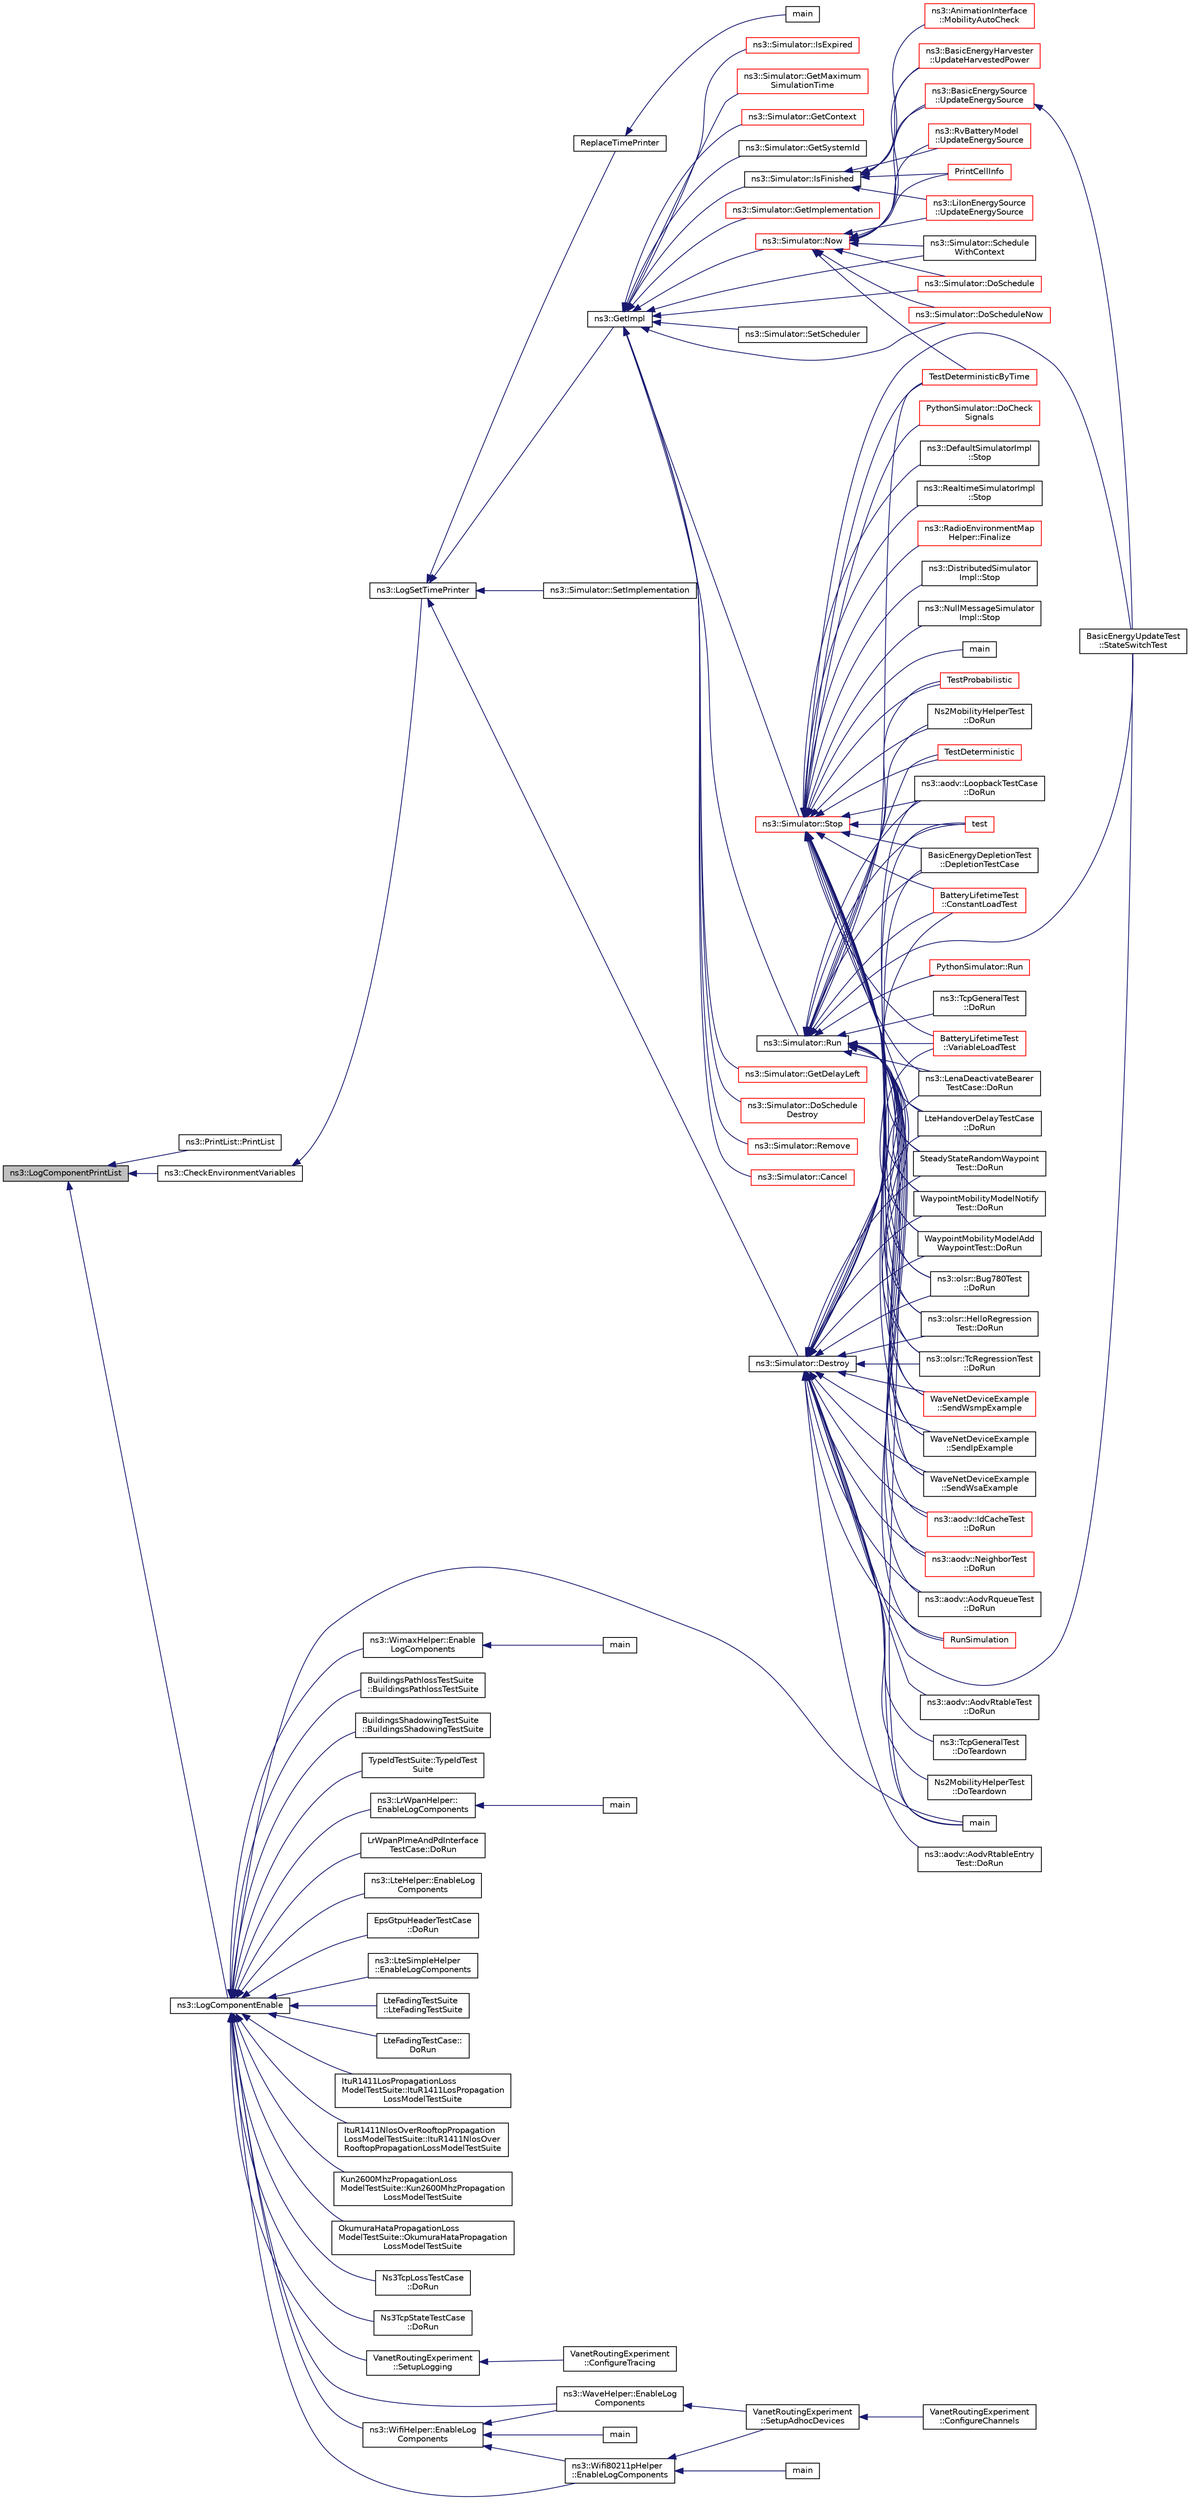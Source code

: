 digraph "ns3::LogComponentPrintList"
{
  edge [fontname="Helvetica",fontsize="10",labelfontname="Helvetica",labelfontsize="10"];
  node [fontname="Helvetica",fontsize="10",shape=record];
  rankdir="LR";
  Node1 [label="ns3::LogComponentPrintList",height=0.2,width=0.4,color="black", fillcolor="grey75", style="filled", fontcolor="black"];
  Node1 -> Node2 [dir="back",color="midnightblue",fontsize="10",style="solid"];
  Node2 [label="ns3::PrintList::PrintList",height=0.2,width=0.4,color="black", fillcolor="white", style="filled",URL="$d4/d63/classns3_1_1PrintList.html#a0504a671851935c3be9abd363ade19a6"];
  Node1 -> Node3 [dir="back",color="midnightblue",fontsize="10",style="solid"];
  Node3 [label="ns3::LogComponentEnable",height=0.2,width=0.4,color="black", fillcolor="white", style="filled",URL="$d7/d2e/namespacens3.html#adc4ef4f00bb2f5f4edae67fc3bc27f20"];
  Node3 -> Node4 [dir="back",color="midnightblue",fontsize="10",style="solid"];
  Node4 [label="main",height=0.2,width=0.4,color="black", fillcolor="white", style="filled",URL="$d0/d88/csma-bridge-one-hop_8cc.html#a0ddf1224851353fc92bfbff6f499fa97"];
  Node3 -> Node5 [dir="back",color="midnightblue",fontsize="10",style="solid"];
  Node5 [label="BuildingsPathlossTestSuite\l::BuildingsPathlossTestSuite",height=0.2,width=0.4,color="black", fillcolor="white", style="filled",URL="$dc/d2e/classBuildingsPathlossTestSuite.html#a0fa7d83d42949e53a1c5833467f994cd"];
  Node3 -> Node6 [dir="back",color="midnightblue",fontsize="10",style="solid"];
  Node6 [label="BuildingsShadowingTestSuite\l::BuildingsShadowingTestSuite",height=0.2,width=0.4,color="black", fillcolor="white", style="filled",URL="$d9/d62/classBuildingsShadowingTestSuite.html#a8aff46917cac31ca76e0e60df47d41ad"];
  Node3 -> Node7 [dir="back",color="midnightblue",fontsize="10",style="solid"];
  Node7 [label="TypeIdTestSuite::TypeIdTest\lSuite",height=0.2,width=0.4,color="black", fillcolor="white", style="filled",URL="$d7/d62/classTypeIdTestSuite.html#a2e12e48a08f109614074505a7cc6ad29"];
  Node3 -> Node8 [dir="back",color="midnightblue",fontsize="10",style="solid"];
  Node8 [label="ns3::LrWpanHelper::\lEnableLogComponents",height=0.2,width=0.4,color="black", fillcolor="white", style="filled",URL="$d7/de8/classns3_1_1LrWpanHelper.html#a897bfee8ce0c3e4340545423cb3a69af"];
  Node8 -> Node9 [dir="back",color="midnightblue",fontsize="10",style="solid"];
  Node9 [label="main",height=0.2,width=0.4,color="black", fillcolor="white", style="filled",URL="$da/db1/lr-wpan-data_8cc.html#a0ddf1224851353fc92bfbff6f499fa97"];
  Node3 -> Node10 [dir="back",color="midnightblue",fontsize="10",style="solid"];
  Node10 [label="LrWpanPlmeAndPdInterface\lTestCase::DoRun",height=0.2,width=0.4,color="black", fillcolor="white", style="filled",URL="$d6/d9f/classLrWpanPlmeAndPdInterfaceTestCase.html#a2d79b8be9839f74b689ac04a8c5e18ce",tooltip="Implementation to actually run this TestCase. "];
  Node3 -> Node11 [dir="back",color="midnightblue",fontsize="10",style="solid"];
  Node11 [label="ns3::LteHelper::EnableLog\lComponents",height=0.2,width=0.4,color="black", fillcolor="white", style="filled",URL="$d6/d63/classns3_1_1LteHelper.html#a1f84fe303e7c737d911c52f529e53abe"];
  Node3 -> Node12 [dir="back",color="midnightblue",fontsize="10",style="solid"];
  Node12 [label="EpsGtpuHeaderTestCase\l::DoRun",height=0.2,width=0.4,color="black", fillcolor="white", style="filled",URL="$de/d94/classEpsGtpuHeaderTestCase.html#a49e06b747dc8a930183a544e2050034e",tooltip="Implementation to actually run this TestCase. "];
  Node3 -> Node13 [dir="back",color="midnightblue",fontsize="10",style="solid"];
  Node13 [label="ns3::LteSimpleHelper\l::EnableLogComponents",height=0.2,width=0.4,color="black", fillcolor="white", style="filled",URL="$de/d73/classns3_1_1LteSimpleHelper.html#a902a5c5e369d2982125de901f6e331e5"];
  Node3 -> Node14 [dir="back",color="midnightblue",fontsize="10",style="solid"];
  Node14 [label="LteFadingTestSuite\l::LteFadingTestSuite",height=0.2,width=0.4,color="black", fillcolor="white", style="filled",URL="$da/d7a/classLteFadingTestSuite.html#aa8f5d146edf68b18fe52196168dcbf90"];
  Node3 -> Node15 [dir="back",color="midnightblue",fontsize="10",style="solid"];
  Node15 [label="LteFadingTestCase::\lDoRun",height=0.2,width=0.4,color="black", fillcolor="white", style="filled",URL="$d3/de9/classLteFadingTestCase.html#af4d79285b8c87cc46d637330961f2655",tooltip="Implementation to actually run this TestCase. "];
  Node3 -> Node16 [dir="back",color="midnightblue",fontsize="10",style="solid"];
  Node16 [label="ItuR1411LosPropagationLoss\lModelTestSuite::ItuR1411LosPropagation\lLossModelTestSuite",height=0.2,width=0.4,color="black", fillcolor="white", style="filled",URL="$df/d98/classItuR1411LosPropagationLossModelTestSuite.html#ae7a78ad0a301bb2d6dcd6e7e3ffb666f"];
  Node3 -> Node17 [dir="back",color="midnightblue",fontsize="10",style="solid"];
  Node17 [label="ItuR1411NlosOverRooftopPropagation\lLossModelTestSuite::ItuR1411NlosOver\lRooftopPropagationLossModelTestSuite",height=0.2,width=0.4,color="black", fillcolor="white", style="filled",URL="$d4/dd2/classItuR1411NlosOverRooftopPropagationLossModelTestSuite.html#a92a11c7c378ae361bd2752b2ebbf5c72"];
  Node3 -> Node18 [dir="back",color="midnightblue",fontsize="10",style="solid"];
  Node18 [label="Kun2600MhzPropagationLoss\lModelTestSuite::Kun2600MhzPropagation\lLossModelTestSuite",height=0.2,width=0.4,color="black", fillcolor="white", style="filled",URL="$d2/dbb/classKun2600MhzPropagationLossModelTestSuite.html#a5519fcd48439246ca771ec610be3c62d"];
  Node3 -> Node19 [dir="back",color="midnightblue",fontsize="10",style="solid"];
  Node19 [label="OkumuraHataPropagationLoss\lModelTestSuite::OkumuraHataPropagation\lLossModelTestSuite",height=0.2,width=0.4,color="black", fillcolor="white", style="filled",URL="$d6/d28/classOkumuraHataPropagationLossModelTestSuite.html#a6bbf6c5bbb6914152df616e81fac7350"];
  Node3 -> Node20 [dir="back",color="midnightblue",fontsize="10",style="solid"];
  Node20 [label="Ns3TcpLossTestCase\l::DoRun",height=0.2,width=0.4,color="black", fillcolor="white", style="filled",URL="$d7/d40/classNs3TcpLossTestCase.html#aa6494c8b5df42627efd9625374b2eeeb",tooltip="Implementation to actually run this TestCase. "];
  Node3 -> Node21 [dir="back",color="midnightblue",fontsize="10",style="solid"];
  Node21 [label="Ns3TcpStateTestCase\l::DoRun",height=0.2,width=0.4,color="black", fillcolor="white", style="filled",URL="$d4/d4d/classNs3TcpStateTestCase.html#a62dd7855d89e540bf08e8ac2e9febf9f",tooltip="Implementation to actually run this TestCase. "];
  Node3 -> Node22 [dir="back",color="midnightblue",fontsize="10",style="solid"];
  Node22 [label="VanetRoutingExperiment\l::SetupLogging",height=0.2,width=0.4,color="black", fillcolor="white", style="filled",URL="$d7/d1b/classVanetRoutingExperiment.html#a8ee7d33cac699179f14d4d4335eec563",tooltip="Set up logging. "];
  Node22 -> Node23 [dir="back",color="midnightblue",fontsize="10",style="solid"];
  Node23 [label="VanetRoutingExperiment\l::ConfigureTracing",height=0.2,width=0.4,color="black", fillcolor="white", style="filled",URL="$d7/d1b/classVanetRoutingExperiment.html#a8e298dd2353eae14bbf00009e728885e",tooltip="Configure tracing. "];
  Node3 -> Node24 [dir="back",color="midnightblue",fontsize="10",style="solid"];
  Node24 [label="ns3::WaveHelper::EnableLog\lComponents",height=0.2,width=0.4,color="black", fillcolor="white", style="filled",URL="$db/def/classns3_1_1WaveHelper.html#a9b7510b4aeb982d4a01f2ae829e1ee09"];
  Node24 -> Node25 [dir="back",color="midnightblue",fontsize="10",style="solid"];
  Node25 [label="VanetRoutingExperiment\l::SetupAdhocDevices",height=0.2,width=0.4,color="black", fillcolor="white", style="filled",URL="$d7/d1b/classVanetRoutingExperiment.html#a8de4279cfaf91886970596e9ba8a4a75",tooltip="Set up the adhoc devices. "];
  Node25 -> Node26 [dir="back",color="midnightblue",fontsize="10",style="solid"];
  Node26 [label="VanetRoutingExperiment\l::ConfigureChannels",height=0.2,width=0.4,color="black", fillcolor="white", style="filled",URL="$d7/d1b/classVanetRoutingExperiment.html#adcb4d2d4146919dc6f2cbdc183068e6a",tooltip="Configure channels. "];
  Node3 -> Node27 [dir="back",color="midnightblue",fontsize="10",style="solid"];
  Node27 [label="ns3::Wifi80211pHelper\l::EnableLogComponents",height=0.2,width=0.4,color="black", fillcolor="white", style="filled",URL="$d4/d44/classns3_1_1Wifi80211pHelper.html#a159fbdfa2402e78aebb00e7042ecfa08"];
  Node27 -> Node25 [dir="back",color="midnightblue",fontsize="10",style="solid"];
  Node27 -> Node28 [dir="back",color="midnightblue",fontsize="10",style="solid"];
  Node28 [label="main",height=0.2,width=0.4,color="black", fillcolor="white", style="filled",URL="$d7/de9/wave-simple-80211p_8cc.html#a0ddf1224851353fc92bfbff6f499fa97"];
  Node3 -> Node29 [dir="back",color="midnightblue",fontsize="10",style="solid"];
  Node29 [label="ns3::WifiHelper::EnableLog\lComponents",height=0.2,width=0.4,color="black", fillcolor="white", style="filled",URL="$dc/d1d/classns3_1_1WifiHelper.html#a9dcf143d52642e94606a9e0f228da2d2"];
  Node29 -> Node30 [dir="back",color="midnightblue",fontsize="10",style="solid"];
  Node30 [label="main",height=0.2,width=0.4,color="black", fillcolor="white", style="filled",URL="$d7/de2/olsr-hna_8cc.html#a0ddf1224851353fc92bfbff6f499fa97"];
  Node29 -> Node24 [dir="back",color="midnightblue",fontsize="10",style="solid"];
  Node29 -> Node27 [dir="back",color="midnightblue",fontsize="10",style="solid"];
  Node3 -> Node31 [dir="back",color="midnightblue",fontsize="10",style="solid"];
  Node31 [label="ns3::WimaxHelper::Enable\lLogComponents",height=0.2,width=0.4,color="black", fillcolor="white", style="filled",URL="$de/d08/classns3_1_1WimaxHelper.html#a31da3d96f3aa8d48749625ee8e148af7"];
  Node31 -> Node32 [dir="back",color="midnightblue",fontsize="10",style="solid"];
  Node32 [label="main",height=0.2,width=0.4,color="black", fillcolor="white", style="filled",URL="$d2/d7f/wimax-ipv4_8cc.html#a0ddf1224851353fc92bfbff6f499fa97"];
  Node1 -> Node33 [dir="back",color="midnightblue",fontsize="10",style="solid"];
  Node33 [label="ns3::CheckEnvironmentVariables",height=0.2,width=0.4,color="black", fillcolor="white", style="filled",URL="$d8/dff/group__logging.html#gacdc0bdeb2d8a90089d4fb09c4b8569ff"];
  Node33 -> Node34 [dir="back",color="midnightblue",fontsize="10",style="solid"];
  Node34 [label="ns3::LogSetTimePrinter",height=0.2,width=0.4,color="black", fillcolor="white", style="filled",URL="$d7/d2e/namespacens3.html#acf6a1749b3febc5a6a5b2b8620138d80"];
  Node34 -> Node35 [dir="back",color="midnightblue",fontsize="10",style="solid"];
  Node35 [label="ReplaceTimePrinter",height=0.2,width=0.4,color="black", fillcolor="white", style="filled",URL="$dd/d8e/sample-log-time-format_8cc.html#a27a66c094f2b03c9ec552bec80ba840b"];
  Node35 -> Node36 [dir="back",color="midnightblue",fontsize="10",style="solid"];
  Node36 [label="main",height=0.2,width=0.4,color="black", fillcolor="white", style="filled",URL="$dd/d8e/sample-log-time-format_8cc.html#a0ddf1224851353fc92bfbff6f499fa97"];
  Node34 -> Node37 [dir="back",color="midnightblue",fontsize="10",style="solid"];
  Node37 [label="ns3::GetImpl",height=0.2,width=0.4,color="black", fillcolor="white", style="filled",URL="$d4/d8b/group__simulator.html#ga42eb4eddad41528d4d99794a3dae3fd0",tooltip="Get the SimulatorImpl singleton. "];
  Node37 -> Node38 [dir="back",color="midnightblue",fontsize="10",style="solid"];
  Node38 [label="ns3::Simulator::SetScheduler",height=0.2,width=0.4,color="black", fillcolor="white", style="filled",URL="$d7/deb/classns3_1_1Simulator.html#a926ae3f3fc64b7ca23460a0bae02acd4",tooltip="Set the scheduler type with an ObjectFactory. "];
  Node37 -> Node39 [dir="back",color="midnightblue",fontsize="10",style="solid"];
  Node39 [label="ns3::Simulator::IsFinished",height=0.2,width=0.4,color="black", fillcolor="white", style="filled",URL="$d7/deb/classns3_1_1Simulator.html#aa8c662d04480705d09b3d65b4dea9d2f"];
  Node39 -> Node40 [dir="back",color="midnightblue",fontsize="10",style="solid"];
  Node40 [label="PrintCellInfo",height=0.2,width=0.4,color="red", fillcolor="white", style="filled",URL="$df/d15/examples_2li-ion-energy-source_8cc.html#a5a233214e03143292862c2a936b073eb"];
  Node39 -> Node41 [dir="back",color="midnightblue",fontsize="10",style="solid"];
  Node41 [label="ns3::LiIonEnergySource\l::UpdateEnergySource",height=0.2,width=0.4,color="red", fillcolor="white", style="filled",URL="$dd/d9d/classns3_1_1LiIonEnergySource.html#a189ac70234f5af2d1b1457ea43bd1b9f"];
  Node39 -> Node42 [dir="back",color="midnightblue",fontsize="10",style="solid"];
  Node42 [label="ns3::BasicEnergyHarvester\l::UpdateHarvestedPower",height=0.2,width=0.4,color="red", fillcolor="white", style="filled",URL="$d5/df9/classns3_1_1BasicEnergyHarvester.html#aa1a0d934e9024f469a6b06b3b960f34e"];
  Node39 -> Node43 [dir="back",color="midnightblue",fontsize="10",style="solid"];
  Node43 [label="ns3::BasicEnergySource\l::UpdateEnergySource",height=0.2,width=0.4,color="red", fillcolor="white", style="filled",URL="$d1/db4/classns3_1_1BasicEnergySource.html#a184cad1de97de7162e18f976d987bdaf"];
  Node43 -> Node44 [dir="back",color="midnightblue",fontsize="10",style="solid"];
  Node44 [label="BasicEnergyUpdateTest\l::StateSwitchTest",height=0.2,width=0.4,color="black", fillcolor="white", style="filled",URL="$d5/de0/classBasicEnergyUpdateTest.html#aebdf7df054db21ed34826ccdf208f6a6"];
  Node39 -> Node45 [dir="back",color="midnightblue",fontsize="10",style="solid"];
  Node45 [label="ns3::RvBatteryModel\l::UpdateEnergySource",height=0.2,width=0.4,color="red", fillcolor="white", style="filled",URL="$db/db8/classns3_1_1RvBatteryModel.html#ac0885eeb1b510ffe52531e7e68039d3e"];
  Node39 -> Node46 [dir="back",color="midnightblue",fontsize="10",style="solid"];
  Node46 [label="ns3::AnimationInterface\l::MobilityAutoCheck",height=0.2,width=0.4,color="red", fillcolor="white", style="filled",URL="$d6/d1a/classns3_1_1AnimationInterface.html#a23e31bf019017e94d49dd139718e93f4",tooltip="Mobility auto check function. "];
  Node37 -> Node47 [dir="back",color="midnightblue",fontsize="10",style="solid"];
  Node47 [label="ns3::Simulator::Run",height=0.2,width=0.4,color="black", fillcolor="white", style="filled",URL="$d7/deb/classns3_1_1Simulator.html#a84be982e6d03b62c3dc3303c75a9b909"];
  Node47 -> Node48 [dir="back",color="midnightblue",fontsize="10",style="solid"];
  Node48 [label="ns3::aodv::IdCacheTest\l::DoRun",height=0.2,width=0.4,color="red", fillcolor="white", style="filled",URL="$d7/d70/classns3_1_1aodv_1_1IdCacheTest.html#af48af2859e1e63cf946df38906f4d7a2",tooltip="Implementation to actually run this TestCase. "];
  Node47 -> Node49 [dir="back",color="midnightblue",fontsize="10",style="solid"];
  Node49 [label="ns3::aodv::NeighborTest\l::DoRun",height=0.2,width=0.4,color="red", fillcolor="white", style="filled",URL="$d0/d15/structns3_1_1aodv_1_1NeighborTest.html#aeb957b7644d6c77f5d0d43d2c160897f",tooltip="Implementation to actually run this TestCase. "];
  Node47 -> Node50 [dir="back",color="midnightblue",fontsize="10",style="solid"];
  Node50 [label="ns3::aodv::AodvRqueueTest\l::DoRun",height=0.2,width=0.4,color="black", fillcolor="white", style="filled",URL="$d3/d00/structns3_1_1aodv_1_1AodvRqueueTest.html#a7ec6b59547d19f9c08f2dcff06eecae3",tooltip="Implementation to actually run this TestCase. "];
  Node47 -> Node51 [dir="back",color="midnightblue",fontsize="10",style="solid"];
  Node51 [label="ns3::aodv::LoopbackTestCase\l::DoRun",height=0.2,width=0.4,color="black", fillcolor="white", style="filled",URL="$d2/d8c/classns3_1_1aodv_1_1LoopbackTestCase.html#aa4ecd46f743a971813870cff58563eab",tooltip="Implementation to actually run this TestCase. "];
  Node47 -> Node4 [dir="back",color="midnightblue",fontsize="10",style="solid"];
  Node47 -> Node52 [dir="back",color="midnightblue",fontsize="10",style="solid"];
  Node52 [label="PythonSimulator::Run",height=0.2,width=0.4,color="red", fillcolor="white", style="filled",URL="$d7/d8a/classPythonSimulator.html#ab712f4079b2b054f2ddc2ba57d840c18"];
  Node47 -> Node53 [dir="back",color="midnightblue",fontsize="10",style="solid"];
  Node53 [label="test",height=0.2,width=0.4,color="red", fillcolor="white", style="filled",URL="$d2/def/main-test-sync_8cc.html#a708a4c1a4d0c4acc4c447310dd4db27f"];
  Node47 -> Node44 [dir="back",color="midnightblue",fontsize="10",style="solid"];
  Node47 -> Node54 [dir="back",color="midnightblue",fontsize="10",style="solid"];
  Node54 [label="BasicEnergyDepletionTest\l::DepletionTestCase",height=0.2,width=0.4,color="black", fillcolor="white", style="filled",URL="$d0/d83/classBasicEnergyDepletionTest.html#a933f0ff2e50a5dc64b4312619405a05a"];
  Node47 -> Node55 [dir="back",color="midnightblue",fontsize="10",style="solid"];
  Node55 [label="BatteryLifetimeTest\l::ConstantLoadTest",height=0.2,width=0.4,color="red", fillcolor="white", style="filled",URL="$dd/d15/classBatteryLifetimeTest.html#a5cfb6c588872035454feb525491b1d52"];
  Node47 -> Node56 [dir="back",color="midnightblue",fontsize="10",style="solid"];
  Node56 [label="BatteryLifetimeTest\l::VariableLoadTest",height=0.2,width=0.4,color="red", fillcolor="white", style="filled",URL="$dd/d15/classBatteryLifetimeTest.html#aa6d0fb55387831f97d9834c47abfd669"];
  Node47 -> Node57 [dir="back",color="midnightblue",fontsize="10",style="solid"];
  Node57 [label="RunSimulation",height=0.2,width=0.4,color="red", fillcolor="white", style="filled",URL="$d9/d41/main-simple_8cc.html#aae4a035f2107d100249164fe508bac66"];
  Node47 -> Node58 [dir="back",color="midnightblue",fontsize="10",style="solid"];
  Node58 [label="ns3::TcpGeneralTest\l::DoRun",height=0.2,width=0.4,color="black", fillcolor="white", style="filled",URL="$d2/dfd/classns3_1_1TcpGeneralTest.html#a79f00453e60b95fcf8d22757593f5ed3",tooltip="Execute the tcp test. "];
  Node47 -> Node59 [dir="back",color="midnightblue",fontsize="10",style="solid"];
  Node59 [label="ns3::LenaDeactivateBearer\lTestCase::DoRun",height=0.2,width=0.4,color="black", fillcolor="white", style="filled",URL="$d4/d2f/classns3_1_1LenaDeactivateBearerTestCase.html#a214d777e46f96b701efdfd360871f53f",tooltip="Implementation to actually run this TestCase. "];
  Node47 -> Node60 [dir="back",color="midnightblue",fontsize="10",style="solid"];
  Node60 [label="LteHandoverDelayTestCase\l::DoRun",height=0.2,width=0.4,color="black", fillcolor="white", style="filled",URL="$d8/dde/classLteHandoverDelayTestCase.html#a2e5214b6dd2249de91ba0aa326b8c97d",tooltip="Implementation to actually run this TestCase. "];
  Node47 -> Node61 [dir="back",color="midnightblue",fontsize="10",style="solid"];
  Node61 [label="Ns2MobilityHelperTest\l::DoRun",height=0.2,width=0.4,color="black", fillcolor="white", style="filled",URL="$d8/da7/classNs2MobilityHelperTest.html#aa79cdb96d0a0882645114e6a088e8d60",tooltip="Go. "];
  Node47 -> Node62 [dir="back",color="midnightblue",fontsize="10",style="solid"];
  Node62 [label="SteadyStateRandomWaypoint\lTest::DoRun",height=0.2,width=0.4,color="black", fillcolor="white", style="filled",URL="$db/d67/classSteadyStateRandomWaypointTest.html#a06b559358eab241daa3a937a038729df",tooltip="Implementation to actually run this TestCase. "];
  Node47 -> Node63 [dir="back",color="midnightblue",fontsize="10",style="solid"];
  Node63 [label="WaypointMobilityModelNotify\lTest::DoRun",height=0.2,width=0.4,color="black", fillcolor="white", style="filled",URL="$d6/df3/classWaypointMobilityModelNotifyTest.html#a3806dd9c9361141fade8ce51021e33ff",tooltip="Implementation to actually run this TestCase. "];
  Node47 -> Node64 [dir="back",color="midnightblue",fontsize="10",style="solid"];
  Node64 [label="WaypointMobilityModelAdd\lWaypointTest::DoRun",height=0.2,width=0.4,color="black", fillcolor="white", style="filled",URL="$d7/d3d/classWaypointMobilityModelAddWaypointTest.html#afab2502065d56508a1c71a8c78115c25",tooltip="Implementation to actually run this TestCase. "];
  Node47 -> Node65 [dir="back",color="midnightblue",fontsize="10",style="solid"];
  Node65 [label="ns3::olsr::Bug780Test\l::DoRun",height=0.2,width=0.4,color="black", fillcolor="white", style="filled",URL="$d9/d95/classns3_1_1olsr_1_1Bug780Test.html#aea2f01c8e6af5f1363b67a23ccaaf030",tooltip="Go. "];
  Node47 -> Node66 [dir="back",color="midnightblue",fontsize="10",style="solid"];
  Node66 [label="ns3::olsr::HelloRegression\lTest::DoRun",height=0.2,width=0.4,color="black", fillcolor="white", style="filled",URL="$de/dad/classns3_1_1olsr_1_1HelloRegressionTest.html#a469da2871e46fb6d56da5820f5aa1982",tooltip="Go. "];
  Node47 -> Node67 [dir="back",color="midnightblue",fontsize="10",style="solid"];
  Node67 [label="ns3::olsr::TcRegressionTest\l::DoRun",height=0.2,width=0.4,color="black", fillcolor="white", style="filled",URL="$dd/dcb/classns3_1_1olsr_1_1TcRegressionTest.html#ab3215c11b0586486c641af620fb1bc0b",tooltip="Go. "];
  Node47 -> Node68 [dir="back",color="midnightblue",fontsize="10",style="solid"];
  Node68 [label="TestDeterministic",height=0.2,width=0.4,color="red", fillcolor="white", style="filled",URL="$d3/d63/main-propagation-loss_8cc.html#a4e5137292d7c72e9726190680c642e7d"];
  Node47 -> Node69 [dir="back",color="midnightblue",fontsize="10",style="solid"];
  Node69 [label="TestProbabilistic",height=0.2,width=0.4,color="red", fillcolor="white", style="filled",URL="$d3/d63/main-propagation-loss_8cc.html#a2c280e21b5e273cca8f71b0f167e034f"];
  Node47 -> Node70 [dir="back",color="midnightblue",fontsize="10",style="solid"];
  Node70 [label="TestDeterministicByTime",height=0.2,width=0.4,color="red", fillcolor="white", style="filled",URL="$d3/d63/main-propagation-loss_8cc.html#a093207d9d8a33b2bfc987434a52eeecc"];
  Node47 -> Node71 [dir="back",color="midnightblue",fontsize="10",style="solid"];
  Node71 [label="WaveNetDeviceExample\l::SendWsmpExample",height=0.2,width=0.4,color="red", fillcolor="white", style="filled",URL="$d2/dcc/classWaveNetDeviceExample.html#ad36808acd544ff68268912c9386213fe",tooltip="Send WSMP example function. "];
  Node47 -> Node72 [dir="back",color="midnightblue",fontsize="10",style="solid"];
  Node72 [label="WaveNetDeviceExample\l::SendIpExample",height=0.2,width=0.4,color="black", fillcolor="white", style="filled",URL="$d2/dcc/classWaveNetDeviceExample.html#a97da76e52cd76f5054e8c92cfae01a9e",tooltip="Send IP example function. "];
  Node47 -> Node73 [dir="back",color="midnightblue",fontsize="10",style="solid"];
  Node73 [label="WaveNetDeviceExample\l::SendWsaExample",height=0.2,width=0.4,color="black", fillcolor="white", style="filled",URL="$d2/dcc/classWaveNetDeviceExample.html#ac1725733b797a26cd3655b58adad965e",tooltip="Send WSA example. "];
  Node37 -> Node74 [dir="back",color="midnightblue",fontsize="10",style="solid"];
  Node74 [label="ns3::Simulator::Stop",height=0.2,width=0.4,color="red", fillcolor="white", style="filled",URL="$d7/deb/classns3_1_1Simulator.html#a2335ba5b62e9066e893fecb21b7f6afd"];
  Node74 -> Node51 [dir="back",color="midnightblue",fontsize="10",style="solid"];
  Node74 -> Node75 [dir="back",color="midnightblue",fontsize="10",style="solid"];
  Node75 [label="main",height=0.2,width=0.4,color="black", fillcolor="white", style="filled",URL="$dd/da4/brite-generic-example_8cc.html#a0ddf1224851353fc92bfbff6f499fa97"];
  Node74 -> Node76 [dir="back",color="midnightblue",fontsize="10",style="solid"];
  Node76 [label="PythonSimulator::DoCheck\lSignals",height=0.2,width=0.4,color="red", fillcolor="white", style="filled",URL="$d7/d8a/classPythonSimulator.html#ae490c91afff98be992a5b45ee216ce4a"];
  Node74 -> Node53 [dir="back",color="midnightblue",fontsize="10",style="solid"];
  Node74 -> Node77 [dir="back",color="midnightblue",fontsize="10",style="solid"];
  Node77 [label="ns3::DefaultSimulatorImpl\l::Stop",height=0.2,width=0.4,color="black", fillcolor="white", style="filled",URL="$de/d04/classns3_1_1DefaultSimulatorImpl.html#a2fbb62a5fc30f2bc09fe68a6346eab79"];
  Node74 -> Node78 [dir="back",color="midnightblue",fontsize="10",style="solid"];
  Node78 [label="ns3::RealtimeSimulatorImpl\l::Stop",height=0.2,width=0.4,color="black", fillcolor="white", style="filled",URL="$da/d73/classns3_1_1RealtimeSimulatorImpl.html#a771b84498d01a1be74a21a8058d9481c"];
  Node74 -> Node44 [dir="back",color="midnightblue",fontsize="10",style="solid"];
  Node74 -> Node54 [dir="back",color="midnightblue",fontsize="10",style="solid"];
  Node74 -> Node55 [dir="back",color="midnightblue",fontsize="10",style="solid"];
  Node74 -> Node56 [dir="back",color="midnightblue",fontsize="10",style="solid"];
  Node74 -> Node79 [dir="back",color="midnightblue",fontsize="10",style="solid"];
  Node79 [label="ns3::RadioEnvironmentMap\lHelper::Finalize",height=0.2,width=0.4,color="red", fillcolor="white", style="filled",URL="$de/d0e/classns3_1_1RadioEnvironmentMapHelper.html#a8788344609c6baed271618f06a33f3f9",tooltip="Called when the map generation procedure has been completed. "];
  Node74 -> Node59 [dir="back",color="midnightblue",fontsize="10",style="solid"];
  Node74 -> Node60 [dir="back",color="midnightblue",fontsize="10",style="solid"];
  Node74 -> Node61 [dir="back",color="midnightblue",fontsize="10",style="solid"];
  Node74 -> Node62 [dir="back",color="midnightblue",fontsize="10",style="solid"];
  Node74 -> Node63 [dir="back",color="midnightblue",fontsize="10",style="solid"];
  Node74 -> Node64 [dir="back",color="midnightblue",fontsize="10",style="solid"];
  Node74 -> Node80 [dir="back",color="midnightblue",fontsize="10",style="solid"];
  Node80 [label="ns3::DistributedSimulator\lImpl::Stop",height=0.2,width=0.4,color="black", fillcolor="white", style="filled",URL="$d7/df7/classns3_1_1DistributedSimulatorImpl.html#ac5c3ff4918441cb0671ecd8d5d54d7df"];
  Node74 -> Node81 [dir="back",color="midnightblue",fontsize="10",style="solid"];
  Node81 [label="ns3::NullMessageSimulator\lImpl::Stop",height=0.2,width=0.4,color="black", fillcolor="white", style="filled",URL="$db/dea/classns3_1_1NullMessageSimulatorImpl.html#a1216d19d0217c35d58704f64ae728c13"];
  Node74 -> Node65 [dir="back",color="midnightblue",fontsize="10",style="solid"];
  Node74 -> Node66 [dir="back",color="midnightblue",fontsize="10",style="solid"];
  Node74 -> Node67 [dir="back",color="midnightblue",fontsize="10",style="solid"];
  Node74 -> Node68 [dir="back",color="midnightblue",fontsize="10",style="solid"];
  Node74 -> Node69 [dir="back",color="midnightblue",fontsize="10",style="solid"];
  Node74 -> Node70 [dir="back",color="midnightblue",fontsize="10",style="solid"];
  Node74 -> Node71 [dir="back",color="midnightblue",fontsize="10",style="solid"];
  Node74 -> Node72 [dir="back",color="midnightblue",fontsize="10",style="solid"];
  Node74 -> Node73 [dir="back",color="midnightblue",fontsize="10",style="solid"];
  Node37 -> Node82 [dir="back",color="midnightblue",fontsize="10",style="solid"];
  Node82 [label="ns3::Simulator::Now",height=0.2,width=0.4,color="red", fillcolor="white", style="filled",URL="$d7/deb/classns3_1_1Simulator.html#ac3178fa975b419f7875e7105be122800"];
  Node82 -> Node83 [dir="back",color="midnightblue",fontsize="10",style="solid"];
  Node83 [label="ns3::Simulator::Schedule\lWithContext",height=0.2,width=0.4,color="black", fillcolor="white", style="filled",URL="$d7/deb/classns3_1_1Simulator.html#a5ba9b2de598375791433f1bb9ba9ca83"];
  Node82 -> Node84 [dir="back",color="midnightblue",fontsize="10",style="solid"];
  Node84 [label="ns3::Simulator::DoSchedule",height=0.2,width=0.4,color="red", fillcolor="white", style="filled",URL="$d7/deb/classns3_1_1Simulator.html#a47af23973938819bdc89cb2807e09ed5"];
  Node82 -> Node85 [dir="back",color="midnightblue",fontsize="10",style="solid"];
  Node85 [label="ns3::Simulator::DoScheduleNow",height=0.2,width=0.4,color="red", fillcolor="white", style="filled",URL="$d7/deb/classns3_1_1Simulator.html#a9377ee62d67f7923318c4313a3b285f8"];
  Node82 -> Node40 [dir="back",color="midnightblue",fontsize="10",style="solid"];
  Node82 -> Node41 [dir="back",color="midnightblue",fontsize="10",style="solid"];
  Node82 -> Node42 [dir="back",color="midnightblue",fontsize="10",style="solid"];
  Node82 -> Node43 [dir="back",color="midnightblue",fontsize="10",style="solid"];
  Node82 -> Node45 [dir="back",color="midnightblue",fontsize="10",style="solid"];
  Node82 -> Node70 [dir="back",color="midnightblue",fontsize="10",style="solid"];
  Node37 -> Node86 [dir="back",color="midnightblue",fontsize="10",style="solid"];
  Node86 [label="ns3::Simulator::GetDelayLeft",height=0.2,width=0.4,color="red", fillcolor="white", style="filled",URL="$d7/deb/classns3_1_1Simulator.html#af2c7b4285454aa5062bd2df2bb7a7ab9"];
  Node37 -> Node83 [dir="back",color="midnightblue",fontsize="10",style="solid"];
  Node37 -> Node84 [dir="back",color="midnightblue",fontsize="10",style="solid"];
  Node37 -> Node85 [dir="back",color="midnightblue",fontsize="10",style="solid"];
  Node37 -> Node87 [dir="back",color="midnightblue",fontsize="10",style="solid"];
  Node87 [label="ns3::Simulator::DoSchedule\lDestroy",height=0.2,width=0.4,color="red", fillcolor="white", style="filled",URL="$d7/deb/classns3_1_1Simulator.html#a00139c9c4e854aca72063485518c0d52"];
  Node37 -> Node88 [dir="back",color="midnightblue",fontsize="10",style="solid"];
  Node88 [label="ns3::Simulator::Remove",height=0.2,width=0.4,color="red", fillcolor="white", style="filled",URL="$d7/deb/classns3_1_1Simulator.html#ae30cacdda6cd0d5d62a8f2097b320506"];
  Node37 -> Node89 [dir="back",color="midnightblue",fontsize="10",style="solid"];
  Node89 [label="ns3::Simulator::Cancel",height=0.2,width=0.4,color="red", fillcolor="white", style="filled",URL="$d7/deb/classns3_1_1Simulator.html#a1b903a62d6117ef28f7ba3c6500689bf"];
  Node37 -> Node90 [dir="back",color="midnightblue",fontsize="10",style="solid"];
  Node90 [label="ns3::Simulator::IsExpired",height=0.2,width=0.4,color="red", fillcolor="white", style="filled",URL="$d7/deb/classns3_1_1Simulator.html#a83ac8425c319a29b64f6d3b2ffc61e9c"];
  Node37 -> Node91 [dir="back",color="midnightblue",fontsize="10",style="solid"];
  Node91 [label="ns3::Simulator::GetMaximum\lSimulationTime",height=0.2,width=0.4,color="red", fillcolor="white", style="filled",URL="$d7/deb/classns3_1_1Simulator.html#aa8dbab888dca7bf3528421d2c5e67f99"];
  Node37 -> Node92 [dir="back",color="midnightblue",fontsize="10",style="solid"];
  Node92 [label="ns3::Simulator::GetContext",height=0.2,width=0.4,color="red", fillcolor="white", style="filled",URL="$d7/deb/classns3_1_1Simulator.html#a8514b74ee2c42916b351b33c4a963bb0"];
  Node37 -> Node93 [dir="back",color="midnightblue",fontsize="10",style="solid"];
  Node93 [label="ns3::Simulator::GetSystemId",height=0.2,width=0.4,color="black", fillcolor="white", style="filled",URL="$d7/deb/classns3_1_1Simulator.html#ac956436096243081b306fe4d95040d42"];
  Node37 -> Node94 [dir="back",color="midnightblue",fontsize="10",style="solid"];
  Node94 [label="ns3::Simulator::GetImplementation",height=0.2,width=0.4,color="red", fillcolor="white", style="filled",URL="$d7/deb/classns3_1_1Simulator.html#afdbe7c7695132b3fae7cb0b5d67c04e3",tooltip="Get the SimulatorImpl singleton. "];
  Node34 -> Node95 [dir="back",color="midnightblue",fontsize="10",style="solid"];
  Node95 [label="ns3::Simulator::Destroy",height=0.2,width=0.4,color="black", fillcolor="white", style="filled",URL="$d7/deb/classns3_1_1Simulator.html#a2a056e59a6623225df0957eda0ee8252"];
  Node95 -> Node48 [dir="back",color="midnightblue",fontsize="10",style="solid"];
  Node95 -> Node49 [dir="back",color="midnightblue",fontsize="10",style="solid"];
  Node95 -> Node50 [dir="back",color="midnightblue",fontsize="10",style="solid"];
  Node95 -> Node96 [dir="back",color="midnightblue",fontsize="10",style="solid"];
  Node96 [label="ns3::aodv::AodvRtableEntry\lTest::DoRun",height=0.2,width=0.4,color="black", fillcolor="white", style="filled",URL="$d1/de6/structns3_1_1aodv_1_1AodvRtableEntryTest.html#ad1739d41fc9618c26b8c43e9ad45a60b",tooltip="Implementation to actually run this TestCase. "];
  Node95 -> Node97 [dir="back",color="midnightblue",fontsize="10",style="solid"];
  Node97 [label="ns3::aodv::AodvRtableTest\l::DoRun",height=0.2,width=0.4,color="black", fillcolor="white", style="filled",URL="$de/d00/structns3_1_1aodv_1_1AodvRtableTest.html#a9eb10e0a4367097b064fe9875d21e329",tooltip="Implementation to actually run this TestCase. "];
  Node95 -> Node51 [dir="back",color="midnightblue",fontsize="10",style="solid"];
  Node95 -> Node4 [dir="back",color="midnightblue",fontsize="10",style="solid"];
  Node95 -> Node53 [dir="back",color="midnightblue",fontsize="10",style="solid"];
  Node95 -> Node44 [dir="back",color="midnightblue",fontsize="10",style="solid"];
  Node95 -> Node54 [dir="back",color="midnightblue",fontsize="10",style="solid"];
  Node95 -> Node55 [dir="back",color="midnightblue",fontsize="10",style="solid"];
  Node95 -> Node56 [dir="back",color="midnightblue",fontsize="10",style="solid"];
  Node95 -> Node57 [dir="back",color="midnightblue",fontsize="10",style="solid"];
  Node95 -> Node98 [dir="back",color="midnightblue",fontsize="10",style="solid"];
  Node98 [label="ns3::TcpGeneralTest\l::DoTeardown",height=0.2,width=0.4,color="black", fillcolor="white", style="filled",URL="$d2/dfd/classns3_1_1TcpGeneralTest.html#ae26a8f8ef494d87c4645892f3845f337",tooltip="Teardown the TCP test. "];
  Node95 -> Node59 [dir="back",color="midnightblue",fontsize="10",style="solid"];
  Node95 -> Node60 [dir="back",color="midnightblue",fontsize="10",style="solid"];
  Node95 -> Node99 [dir="back",color="midnightblue",fontsize="10",style="solid"];
  Node99 [label="Ns2MobilityHelperTest\l::DoTeardown",height=0.2,width=0.4,color="black", fillcolor="white", style="filled",URL="$d8/da7/classNs2MobilityHelperTest.html#a28be948759976bf88e6241fab01b794b",tooltip="Implementation to do any local setup required for this TestCase. "];
  Node95 -> Node62 [dir="back",color="midnightblue",fontsize="10",style="solid"];
  Node95 -> Node63 [dir="back",color="midnightblue",fontsize="10",style="solid"];
  Node95 -> Node64 [dir="back",color="midnightblue",fontsize="10",style="solid"];
  Node95 -> Node65 [dir="back",color="midnightblue",fontsize="10",style="solid"];
  Node95 -> Node66 [dir="back",color="midnightblue",fontsize="10",style="solid"];
  Node95 -> Node67 [dir="back",color="midnightblue",fontsize="10",style="solid"];
  Node95 -> Node71 [dir="back",color="midnightblue",fontsize="10",style="solid"];
  Node95 -> Node72 [dir="back",color="midnightblue",fontsize="10",style="solid"];
  Node95 -> Node73 [dir="back",color="midnightblue",fontsize="10",style="solid"];
  Node34 -> Node100 [dir="back",color="midnightblue",fontsize="10",style="solid"];
  Node100 [label="ns3::Simulator::SetImplementation",height=0.2,width=0.4,color="black", fillcolor="white", style="filled",URL="$d7/deb/classns3_1_1Simulator.html#ae9c56e0f229fd981f5fdf99650953473"];
}
